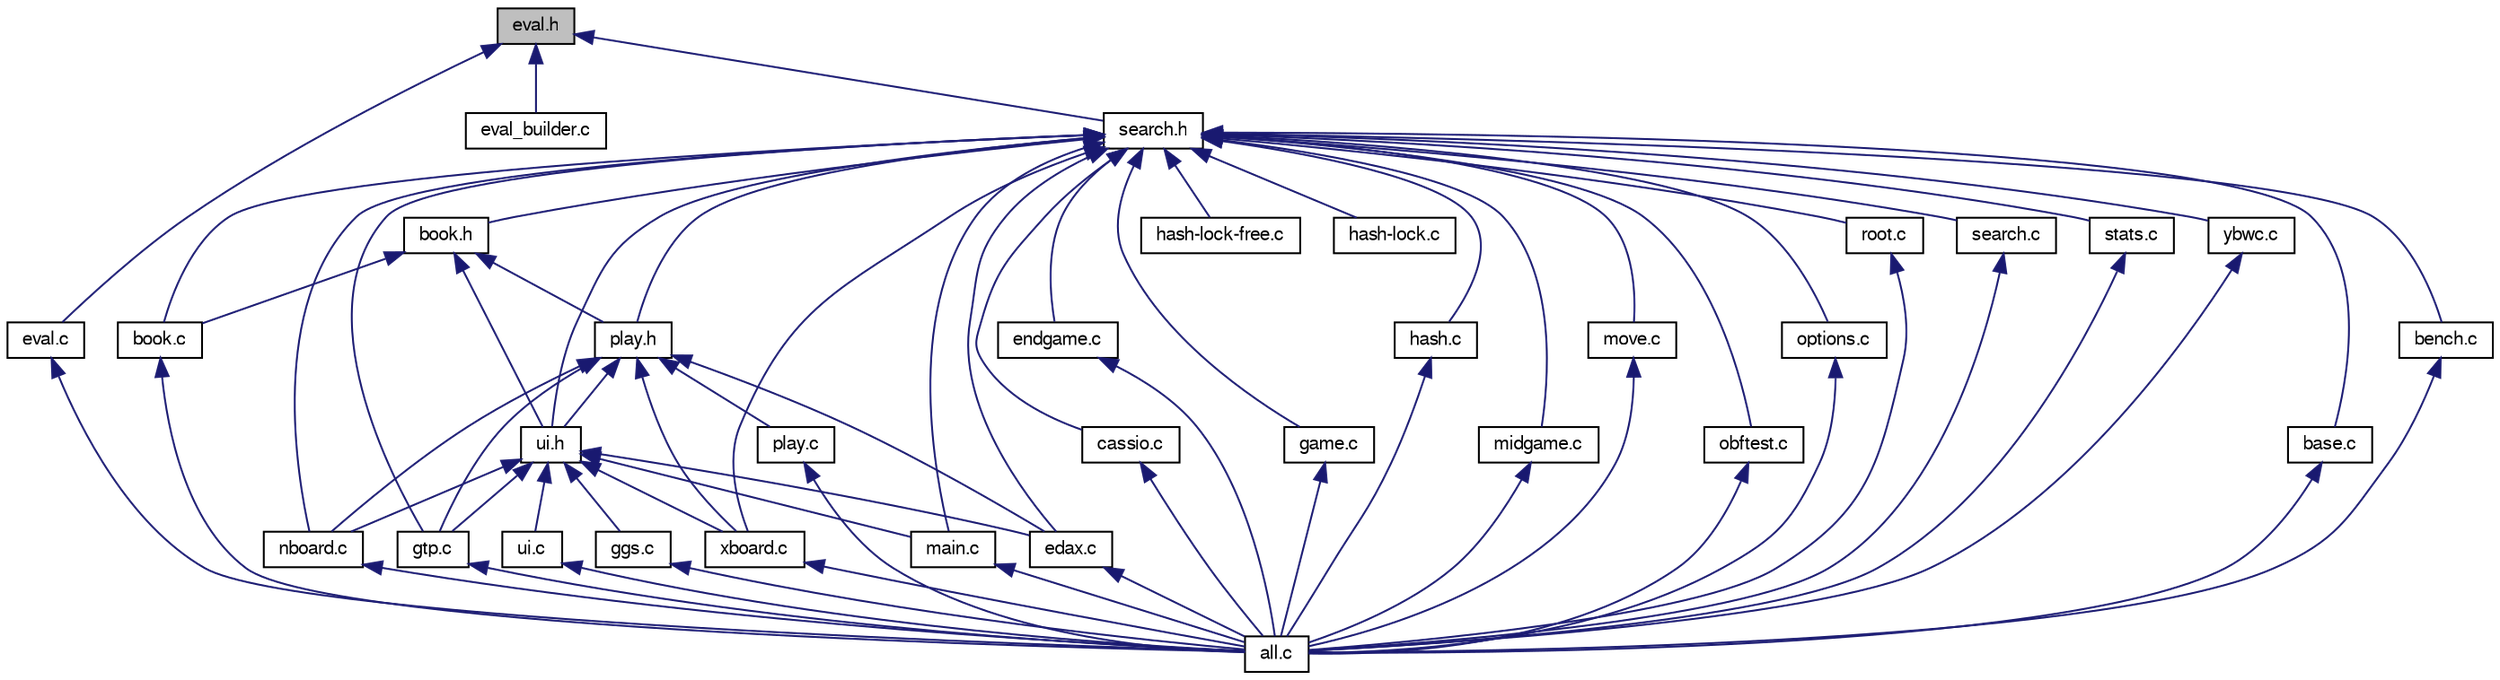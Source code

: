 digraph "eval.h"
{
 // LATEX_PDF_SIZE
  bgcolor="transparent";
  edge [fontname="FreeSans",fontsize="10",labelfontname="FreeSans",labelfontsize="10"];
  node [fontname="FreeSans",fontsize="10",shape=record];
  Node1 [label="eval.h",height=0.2,width=0.4,color="black", fillcolor="grey75", style="filled", fontcolor="black",tooltip=" "];
  Node1 -> Node2 [dir="back",color="midnightblue",fontsize="10",style="solid",fontname="FreeSans"];
  Node2 [label="eval.c",height=0.2,width=0.4,color="black",URL="$eval_8c.html",tooltip=" "];
  Node2 -> Node3 [dir="back",color="midnightblue",fontsize="10",style="solid",fontname="FreeSans"];
  Node3 [label="all.c",height=0.2,width=0.4,color="black",URL="$all_8c.html",tooltip="Gather all other files to facilitate compiler inter-procedural optimization."];
  Node1 -> Node4 [dir="back",color="midnightblue",fontsize="10",style="solid",fontname="FreeSans"];
  Node4 [label="eval_builder.c",height=0.2,width=0.4,color="black",URL="$eval__builder_8c.html",tooltip=" "];
  Node1 -> Node5 [dir="back",color="midnightblue",fontsize="10",style="solid",fontname="FreeSans"];
  Node5 [label="search.h",height=0.2,width=0.4,color="black",URL="$search_8h.html",tooltip=" "];
  Node5 -> Node6 [dir="back",color="midnightblue",fontsize="10",style="solid",fontname="FreeSans"];
  Node6 [label="base.c",height=0.2,width=0.4,color="black",URL="$base_8c.html",tooltip=" "];
  Node6 -> Node3 [dir="back",color="midnightblue",fontsize="10",style="solid",fontname="FreeSans"];
  Node5 -> Node7 [dir="back",color="midnightblue",fontsize="10",style="solid",fontname="FreeSans"];
  Node7 [label="bench.c",height=0.2,width=0.4,color="black",URL="$bench_8c.html",tooltip=" "];
  Node7 -> Node3 [dir="back",color="midnightblue",fontsize="10",style="solid",fontname="FreeSans"];
  Node5 -> Node8 [dir="back",color="midnightblue",fontsize="10",style="solid",fontname="FreeSans"];
  Node8 [label="book.c",height=0.2,width=0.4,color="black",URL="$book_8c.html",tooltip=" "];
  Node8 -> Node3 [dir="back",color="midnightblue",fontsize="10",style="solid",fontname="FreeSans"];
  Node5 -> Node9 [dir="back",color="midnightblue",fontsize="10",style="solid",fontname="FreeSans"];
  Node9 [label="book.h",height=0.2,width=0.4,color="black",URL="$book_8h.html",tooltip=" "];
  Node9 -> Node8 [dir="back",color="midnightblue",fontsize="10",style="solid",fontname="FreeSans"];
  Node9 -> Node10 [dir="back",color="midnightblue",fontsize="10",style="solid",fontname="FreeSans"];
  Node10 [label="play.h",height=0.2,width=0.4,color="black",URL="$play_8h.html",tooltip="Edax play control - header file."];
  Node10 -> Node11 [dir="back",color="midnightblue",fontsize="10",style="solid",fontname="FreeSans"];
  Node11 [label="edax.c",height=0.2,width=0.4,color="black",URL="$edax_8c.html",tooltip="Edax protocol."];
  Node11 -> Node3 [dir="back",color="midnightblue",fontsize="10",style="solid",fontname="FreeSans"];
  Node10 -> Node12 [dir="back",color="midnightblue",fontsize="10",style="solid",fontname="FreeSans"];
  Node12 [label="gtp.c",height=0.2,width=0.4,color="black",URL="$gtp_8c.html",tooltip=" "];
  Node12 -> Node3 [dir="back",color="midnightblue",fontsize="10",style="solid",fontname="FreeSans"];
  Node10 -> Node13 [dir="back",color="midnightblue",fontsize="10",style="solid",fontname="FreeSans"];
  Node13 [label="nboard.c",height=0.2,width=0.4,color="black",URL="$nboard_8c.html",tooltip=" "];
  Node13 -> Node3 [dir="back",color="midnightblue",fontsize="10",style="solid",fontname="FreeSans"];
  Node10 -> Node14 [dir="back",color="midnightblue",fontsize="10",style="solid",fontname="FreeSans"];
  Node14 [label="play.c",height=0.2,width=0.4,color="black",URL="$play_8c.html",tooltip=" "];
  Node14 -> Node3 [dir="back",color="midnightblue",fontsize="10",style="solid",fontname="FreeSans"];
  Node10 -> Node15 [dir="back",color="midnightblue",fontsize="10",style="solid",fontname="FreeSans"];
  Node15 [label="ui.h",height=0.2,width=0.4,color="black",URL="$ui_8h.html",tooltip="User interface header."];
  Node15 -> Node11 [dir="back",color="midnightblue",fontsize="10",style="solid",fontname="FreeSans"];
  Node15 -> Node16 [dir="back",color="midnightblue",fontsize="10",style="solid",fontname="FreeSans"];
  Node16 [label="ggs.c",height=0.2,width=0.4,color="black",URL="$ggs_8c.html",tooltip=" "];
  Node16 -> Node3 [dir="back",color="midnightblue",fontsize="10",style="solid",fontname="FreeSans"];
  Node15 -> Node12 [dir="back",color="midnightblue",fontsize="10",style="solid",fontname="FreeSans"];
  Node15 -> Node17 [dir="back",color="midnightblue",fontsize="10",style="solid",fontname="FreeSans"];
  Node17 [label="main.c",height=0.2,width=0.4,color="black",URL="$main_8c.html",tooltip="Main file."];
  Node17 -> Node3 [dir="back",color="midnightblue",fontsize="10",style="solid",fontname="FreeSans"];
  Node15 -> Node13 [dir="back",color="midnightblue",fontsize="10",style="solid",fontname="FreeSans"];
  Node15 -> Node18 [dir="back",color="midnightblue",fontsize="10",style="solid",fontname="FreeSans"];
  Node18 [label="ui.c",height=0.2,width=0.4,color="black",URL="$ui_8c.html",tooltip="User interface."];
  Node18 -> Node3 [dir="back",color="midnightblue",fontsize="10",style="solid",fontname="FreeSans"];
  Node15 -> Node19 [dir="back",color="midnightblue",fontsize="10",style="solid",fontname="FreeSans"];
  Node19 [label="xboard.c",height=0.2,width=0.4,color="black",URL="$xboard_8c.html",tooltip="xboard protocol."];
  Node19 -> Node3 [dir="back",color="midnightblue",fontsize="10",style="solid",fontname="FreeSans"];
  Node10 -> Node19 [dir="back",color="midnightblue",fontsize="10",style="solid",fontname="FreeSans"];
  Node9 -> Node15 [dir="back",color="midnightblue",fontsize="10",style="solid",fontname="FreeSans"];
  Node5 -> Node20 [dir="back",color="midnightblue",fontsize="10",style="solid",fontname="FreeSans"];
  Node20 [label="cassio.c",height=0.2,width=0.4,color="black",URL="$cassio_8c.html",tooltip=" "];
  Node20 -> Node3 [dir="back",color="midnightblue",fontsize="10",style="solid",fontname="FreeSans"];
  Node5 -> Node11 [dir="back",color="midnightblue",fontsize="10",style="solid",fontname="FreeSans"];
  Node5 -> Node21 [dir="back",color="midnightblue",fontsize="10",style="solid",fontname="FreeSans"];
  Node21 [label="endgame.c",height=0.2,width=0.4,color="black",URL="$endgame_8c.html",tooltip=" "];
  Node21 -> Node3 [dir="back",color="midnightblue",fontsize="10",style="solid",fontname="FreeSans"];
  Node5 -> Node22 [dir="back",color="midnightblue",fontsize="10",style="solid",fontname="FreeSans"];
  Node22 [label="game.c",height=0.2,width=0.4,color="black",URL="$game_8c.html",tooltip=" "];
  Node22 -> Node3 [dir="back",color="midnightblue",fontsize="10",style="solid",fontname="FreeSans"];
  Node5 -> Node12 [dir="back",color="midnightblue",fontsize="10",style="solid",fontname="FreeSans"];
  Node5 -> Node23 [dir="back",color="midnightblue",fontsize="10",style="solid",fontname="FreeSans"];
  Node23 [label="hash-lock-free.c",height=0.2,width=0.4,color="black",URL="$hash-lock-free_8c.html",tooltip=" "];
  Node5 -> Node24 [dir="back",color="midnightblue",fontsize="10",style="solid",fontname="FreeSans"];
  Node24 [label="hash-lock.c",height=0.2,width=0.4,color="black",URL="$hash-lock_8c.html",tooltip=" "];
  Node5 -> Node25 [dir="back",color="midnightblue",fontsize="10",style="solid",fontname="FreeSans"];
  Node25 [label="hash.c",height=0.2,width=0.4,color="black",URL="$hash_8c.html",tooltip="Lock-free transposition table."];
  Node25 -> Node3 [dir="back",color="midnightblue",fontsize="10",style="solid",fontname="FreeSans"];
  Node5 -> Node17 [dir="back",color="midnightblue",fontsize="10",style="solid",fontname="FreeSans"];
  Node5 -> Node26 [dir="back",color="midnightblue",fontsize="10",style="solid",fontname="FreeSans"];
  Node26 [label="midgame.c",height=0.2,width=0.4,color="black",URL="$midgame_8c.html",tooltip=" "];
  Node26 -> Node3 [dir="back",color="midnightblue",fontsize="10",style="solid",fontname="FreeSans"];
  Node5 -> Node27 [dir="back",color="midnightblue",fontsize="10",style="solid",fontname="FreeSans"];
  Node27 [label="move.c",height=0.2,width=0.4,color="black",URL="$move_8c.html",tooltip="Move & list of moves management."];
  Node27 -> Node3 [dir="back",color="midnightblue",fontsize="10",style="solid",fontname="FreeSans"];
  Node5 -> Node13 [dir="back",color="midnightblue",fontsize="10",style="solid",fontname="FreeSans"];
  Node5 -> Node28 [dir="back",color="midnightblue",fontsize="10",style="solid",fontname="FreeSans"];
  Node28 [label="obftest.c",height=0.2,width=0.4,color="black",URL="$obftest_8c.html",tooltip="Testing Edax from Othello Board Files (OBF)."];
  Node28 -> Node3 [dir="back",color="midnightblue",fontsize="10",style="solid",fontname="FreeSans"];
  Node5 -> Node29 [dir="back",color="midnightblue",fontsize="10",style="solid",fontname="FreeSans"];
  Node29 [label="options.c",height=0.2,width=0.4,color="black",URL="$options_8c.html",tooltip=" "];
  Node29 -> Node3 [dir="back",color="midnightblue",fontsize="10",style="solid",fontname="FreeSans"];
  Node5 -> Node10 [dir="back",color="midnightblue",fontsize="10",style="solid",fontname="FreeSans"];
  Node5 -> Node30 [dir="back",color="midnightblue",fontsize="10",style="solid",fontname="FreeSans"];
  Node30 [label="root.c",height=0.2,width=0.4,color="black",URL="$root_8c.html",tooltip=" "];
  Node30 -> Node3 [dir="back",color="midnightblue",fontsize="10",style="solid",fontname="FreeSans"];
  Node5 -> Node31 [dir="back",color="midnightblue",fontsize="10",style="solid",fontname="FreeSans"];
  Node31 [label="search.c",height=0.2,width=0.4,color="black",URL="$search_8c.html",tooltip=" "];
  Node31 -> Node3 [dir="back",color="midnightblue",fontsize="10",style="solid",fontname="FreeSans"];
  Node5 -> Node32 [dir="back",color="midnightblue",fontsize="10",style="solid",fontname="FreeSans"];
  Node32 [label="stats.c",height=0.2,width=0.4,color="black",URL="$stats_8c.html",tooltip="Statistics."];
  Node32 -> Node3 [dir="back",color="midnightblue",fontsize="10",style="solid",fontname="FreeSans"];
  Node5 -> Node15 [dir="back",color="midnightblue",fontsize="10",style="solid",fontname="FreeSans"];
  Node5 -> Node19 [dir="back",color="midnightblue",fontsize="10",style="solid",fontname="FreeSans"];
  Node5 -> Node33 [dir="back",color="midnightblue",fontsize="10",style="solid",fontname="FreeSans"];
  Node33 [label="ybwc.c",height=0.2,width=0.4,color="black",URL="$ybwc_8c.html",tooltip="Parallel search."];
  Node33 -> Node3 [dir="back",color="midnightblue",fontsize="10",style="solid",fontname="FreeSans"];
}
